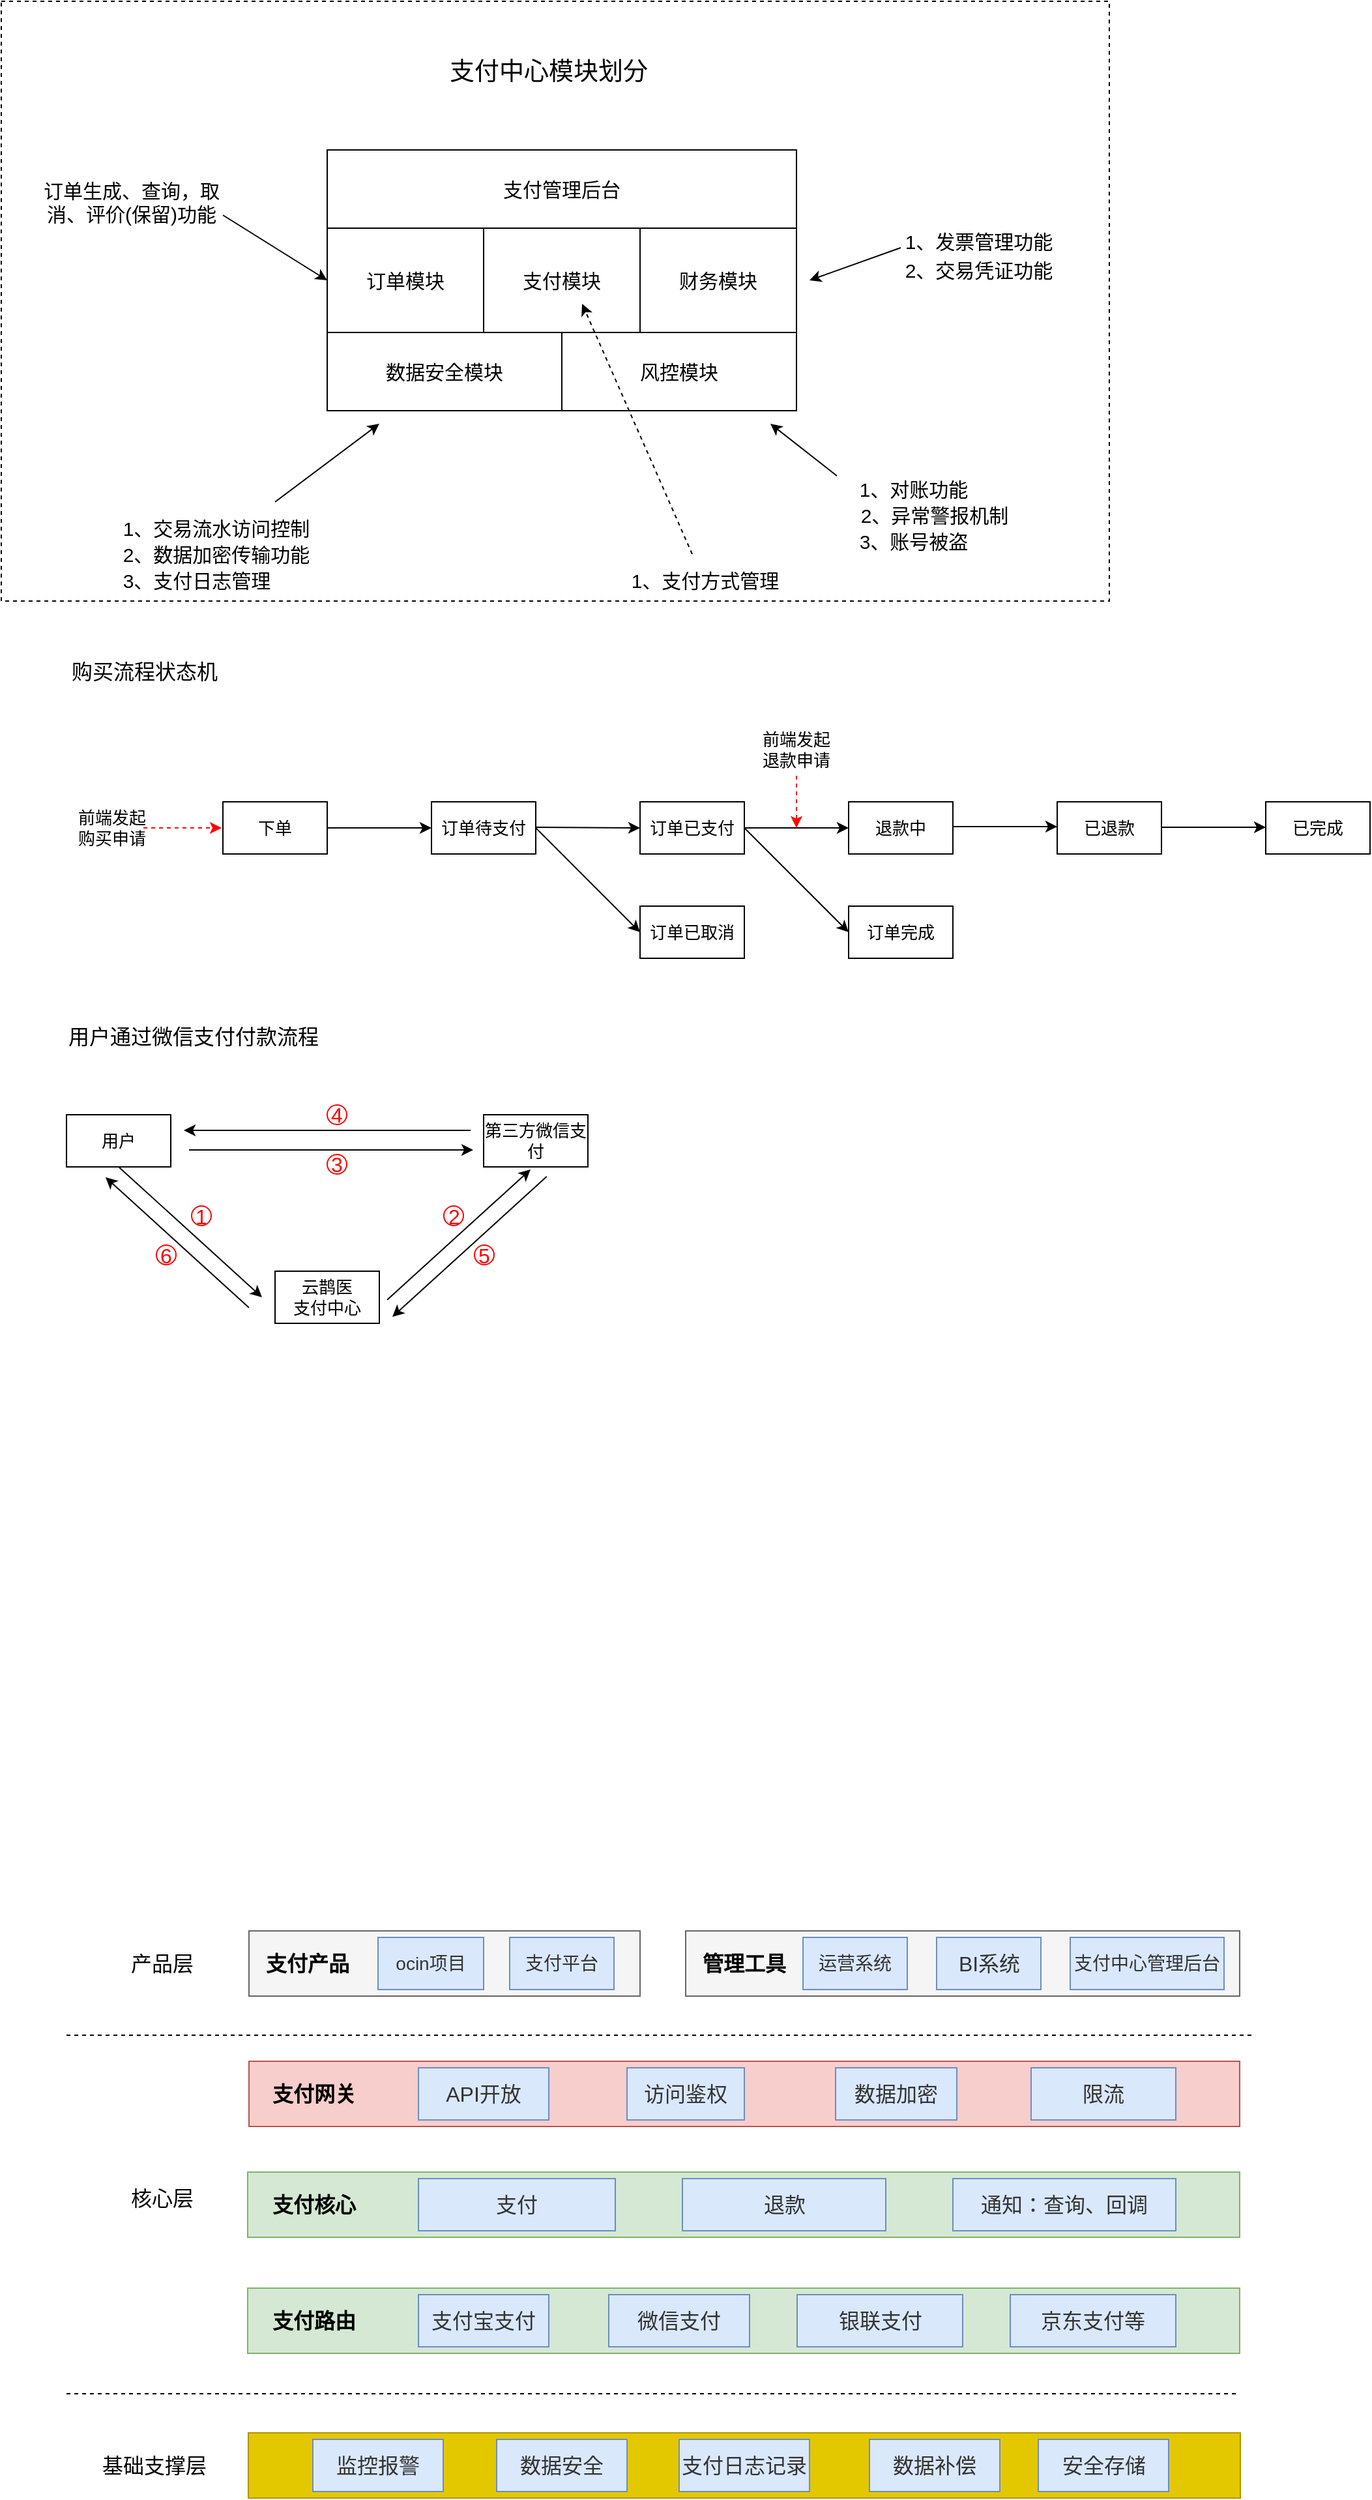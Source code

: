 <mxfile version="12.3.8" type="github" pages="1">
  <diagram id="r472rDjAA9qSprmHRPRD" name="第 1 页">
    <mxGraphModel dx="1550" dy="787" grid="1" gridSize="10" guides="1" tooltips="1" connect="1" arrows="1" fold="1" page="1" pageScale="1" pageWidth="1169" pageHeight="1654" math="0" shadow="0">
      <root>
        <mxCell id="0"/>
        <mxCell id="1" parent="0"/>
        <mxCell id="LZZ9HcQqygnxceF9-jlR-21" value="" style="rounded=0;whiteSpace=wrap;html=1;fontSize=16;fillColor=#f5f5f5;strokeColor=#666666;fontColor=#333333;" vertex="1" parent="1">
          <mxGeometry x="595" y="1720" width="425" height="50" as="geometry"/>
        </mxCell>
        <mxCell id="LZZ9HcQqygnxceF9-jlR-18" value="" style="rounded=0;whiteSpace=wrap;html=1;fontSize=16;fillColor=#f5f5f5;strokeColor=#666666;fontColor=#333333;" vertex="1" parent="1">
          <mxGeometry x="260" y="1720" width="300" height="50" as="geometry"/>
        </mxCell>
        <mxCell id="GhXFJLf9_k68R1W_ulhU-19" value="" style="rounded=0;whiteSpace=wrap;html=1;fontSize=15;dashed=1;movable=0;resizable=0;rotatable=0;deletable=0;editable=0;connectable=0;" parent="1" vertex="1">
          <mxGeometry x="70" y="240" width="850" height="460" as="geometry"/>
        </mxCell>
        <mxCell id="dZmA4iJcxUOx3Vsu7N3r-1" value="&lt;font style=&quot;font-size: 15px&quot;&gt;数据安全模块&lt;/font&gt;" style="rounded=0;whiteSpace=wrap;html=1;" parent="1" vertex="1">
          <mxGeometry x="320" y="494" width="180" height="60" as="geometry"/>
        </mxCell>
        <mxCell id="dZmA4iJcxUOx3Vsu7N3r-2" value="&lt;font style=&quot;font-size: 15px&quot;&gt;风控模块&lt;/font&gt;" style="rounded=0;whiteSpace=wrap;html=1;" parent="1" vertex="1">
          <mxGeometry x="500" y="494" width="180" height="60" as="geometry"/>
        </mxCell>
        <mxCell id="dZmA4iJcxUOx3Vsu7N3r-3" value="&lt;font style=&quot;font-size: 15px&quot;&gt;订单模块&lt;/font&gt;" style="rounded=0;whiteSpace=wrap;html=1;" parent="1" vertex="1">
          <mxGeometry x="320" y="414" width="120" height="80" as="geometry"/>
        </mxCell>
        <mxCell id="dZmA4iJcxUOx3Vsu7N3r-4" value="&lt;font style=&quot;font-size: 15px&quot;&gt;支付模块&lt;/font&gt;" style="rounded=0;whiteSpace=wrap;html=1;" parent="1" vertex="1">
          <mxGeometry x="440" y="414" width="120" height="80" as="geometry"/>
        </mxCell>
        <mxCell id="dZmA4iJcxUOx3Vsu7N3r-5" value="财务模块" style="rounded=0;whiteSpace=wrap;html=1;fontSize=15;" parent="1" vertex="1">
          <mxGeometry x="560" y="414" width="120" height="80" as="geometry"/>
        </mxCell>
        <mxCell id="dZmA4iJcxUOx3Vsu7N3r-7" value="&lt;font style=&quot;font-size: 19px;&quot;&gt;支付中心模块划分&lt;/font&gt;" style="text;html=1;strokeColor=none;fillColor=none;align=center;verticalAlign=middle;whiteSpace=wrap;rounded=0;dashed=1;fontSize=19;" parent="1" vertex="1">
          <mxGeometry x="390" y="284" width="200" height="20" as="geometry"/>
        </mxCell>
        <mxCell id="dZmA4iJcxUOx3Vsu7N3r-20" value="支付管理后台" style="rounded=0;whiteSpace=wrap;html=1;strokeColor=#000000;fontSize=15;" parent="1" vertex="1">
          <mxGeometry x="320" y="354" width="360" height="60" as="geometry"/>
        </mxCell>
        <mxCell id="GhXFJLf9_k68R1W_ulhU-1" value="2、数据加密传输功能" style="text;html=1;strokeColor=none;fillColor=none;align=center;verticalAlign=middle;whiteSpace=wrap;rounded=0;fontSize=15;" parent="1" vertex="1">
          <mxGeometry x="160" y="654" width="150" height="20" as="geometry"/>
        </mxCell>
        <mxCell id="GhXFJLf9_k68R1W_ulhU-2" value="1、发票管理功能" style="text;html=1;strokeColor=none;fillColor=none;align=center;verticalAlign=middle;whiteSpace=wrap;rounded=0;fontSize=15;" parent="1" vertex="1">
          <mxGeometry x="760" y="414" width="120" height="20" as="geometry"/>
        </mxCell>
        <mxCell id="GhXFJLf9_k68R1W_ulhU-3" value="2、交易凭证功能" style="text;html=1;strokeColor=none;fillColor=none;align=center;verticalAlign=middle;whiteSpace=wrap;rounded=0;fontSize=15;" parent="1" vertex="1">
          <mxGeometry x="760" y="436" width="120" height="20" as="geometry"/>
        </mxCell>
        <mxCell id="GhXFJLf9_k68R1W_ulhU-4" value="1、对账功能" style="text;html=1;strokeColor=none;fillColor=none;align=center;verticalAlign=middle;whiteSpace=wrap;rounded=0;fontSize=15;" parent="1" vertex="1">
          <mxGeometry x="720" y="604" width="100" height="20" as="geometry"/>
        </mxCell>
        <mxCell id="GhXFJLf9_k68R1W_ulhU-7" value="" style="endArrow=classic;html=1;fontSize=15;" parent="1" edge="1">
          <mxGeometry width="50" height="50" relative="1" as="geometry">
            <mxPoint x="711" y="604" as="sourcePoint"/>
            <mxPoint x="660" y="564" as="targetPoint"/>
          </mxGeometry>
        </mxCell>
        <mxCell id="GhXFJLf9_k68R1W_ulhU-8" value="" style="endArrow=classic;html=1;fontSize=15;" parent="1" edge="1">
          <mxGeometry width="50" height="50" relative="1" as="geometry">
            <mxPoint x="280" y="624" as="sourcePoint"/>
            <mxPoint x="360" y="564" as="targetPoint"/>
          </mxGeometry>
        </mxCell>
        <mxCell id="GhXFJLf9_k68R1W_ulhU-9" value="" style="endArrow=classic;html=1;fontSize=15;exitX=0;exitY=0.75;exitDx=0;exitDy=0;" parent="1" source="GhXFJLf9_k68R1W_ulhU-2" edge="1">
          <mxGeometry width="50" height="50" relative="1" as="geometry">
            <mxPoint x="740" y="504" as="sourcePoint"/>
            <mxPoint x="690" y="454" as="targetPoint"/>
          </mxGeometry>
        </mxCell>
        <mxCell id="GhXFJLf9_k68R1W_ulhU-10" value="订单生成、查询，取消、评价(保留)功能" style="text;html=1;strokeColor=none;fillColor=none;align=center;verticalAlign=middle;whiteSpace=wrap;rounded=0;fontSize=15;" parent="1" vertex="1">
          <mxGeometry x="100" y="384" width="140" height="20" as="geometry"/>
        </mxCell>
        <mxCell id="GhXFJLf9_k68R1W_ulhU-12" value="" style="endArrow=classic;html=1;fontSize=15;entryX=0;entryY=0.5;entryDx=0;entryDy=0;" parent="1" target="dZmA4iJcxUOx3Vsu7N3r-3" edge="1">
          <mxGeometry width="50" height="50" relative="1" as="geometry">
            <mxPoint x="240" y="404" as="sourcePoint"/>
            <mxPoint x="270" y="344" as="targetPoint"/>
          </mxGeometry>
        </mxCell>
        <mxCell id="GhXFJLf9_k68R1W_ulhU-13" value="1、支付方式管理" style="text;html=1;strokeColor=none;fillColor=none;align=center;verticalAlign=middle;whiteSpace=wrap;rounded=0;fontSize=15;" parent="1" vertex="1">
          <mxGeometry x="540" y="674" width="140" height="20" as="geometry"/>
        </mxCell>
        <mxCell id="GhXFJLf9_k68R1W_ulhU-14" value="" style="endArrow=classic;html=1;fontSize=15;dashed=1;" parent="1" edge="1">
          <mxGeometry width="50" height="50" relative="1" as="geometry">
            <mxPoint x="600" y="664" as="sourcePoint"/>
            <mxPoint x="515.556" y="472" as="targetPoint"/>
          </mxGeometry>
        </mxCell>
        <mxCell id="GhXFJLf9_k68R1W_ulhU-20" value="1、交易流水访问控制" style="text;html=1;strokeColor=none;fillColor=none;align=center;verticalAlign=middle;whiteSpace=wrap;rounded=0;fontSize=15;" parent="1" vertex="1">
          <mxGeometry x="160" y="634" width="150" height="20" as="geometry"/>
        </mxCell>
        <mxCell id="GhXFJLf9_k68R1W_ulhU-21" value="2、异常警报机制" style="text;html=1;strokeColor=none;fillColor=none;align=center;verticalAlign=middle;whiteSpace=wrap;rounded=0;fontSize=15;" parent="1" vertex="1">
          <mxGeometry x="722" y="624" width="128" height="20" as="geometry"/>
        </mxCell>
        <mxCell id="GhXFJLf9_k68R1W_ulhU-22" value="下单" style="rounded=0;whiteSpace=wrap;html=1;fontSize=13;" parent="1" vertex="1">
          <mxGeometry x="240" y="854" width="80" height="40" as="geometry"/>
        </mxCell>
        <mxCell id="GhXFJLf9_k68R1W_ulhU-24" value="购买流程状态机" style="text;html=1;strokeColor=none;fillColor=none;align=center;verticalAlign=middle;whiteSpace=wrap;rounded=0;dashed=1;fontSize=16;fontStyle=0" parent="1" vertex="1">
          <mxGeometry x="120" y="744" width="120" height="20" as="geometry"/>
        </mxCell>
        <mxCell id="GhXFJLf9_k68R1W_ulhU-28" value="订单待支付" style="rounded=0;whiteSpace=wrap;html=1;fontSize=13;" parent="1" vertex="1">
          <mxGeometry x="400" y="854" width="80" height="40" as="geometry"/>
        </mxCell>
        <mxCell id="GhXFJLf9_k68R1W_ulhU-29" value="订单已支付" style="rounded=0;whiteSpace=wrap;html=1;fontSize=13;" parent="1" vertex="1">
          <mxGeometry x="560" y="854" width="80" height="40" as="geometry"/>
        </mxCell>
        <mxCell id="GhXFJLf9_k68R1W_ulhU-30" value="订单已取消" style="rounded=0;whiteSpace=wrap;html=1;fontSize=13;" parent="1" vertex="1">
          <mxGeometry x="560" y="934" width="80" height="40" as="geometry"/>
        </mxCell>
        <mxCell id="GhXFJLf9_k68R1W_ulhU-31" value="退款中" style="rounded=0;whiteSpace=wrap;html=1;fontSize=13;" parent="1" vertex="1">
          <mxGeometry x="720" y="854" width="80" height="40" as="geometry"/>
        </mxCell>
        <mxCell id="GhXFJLf9_k68R1W_ulhU-32" value="已退款" style="rounded=0;whiteSpace=wrap;html=1;fontSize=13;" parent="1" vertex="1">
          <mxGeometry x="880" y="854" width="80" height="40" as="geometry"/>
        </mxCell>
        <mxCell id="GhXFJLf9_k68R1W_ulhU-33" value="" style="endArrow=classic;html=1;fontSize=13;entryX=0;entryY=0.5;entryDx=0;entryDy=0;exitX=1;exitY=0.5;exitDx=0;exitDy=0;" parent="1" source="GhXFJLf9_k68R1W_ulhU-22" target="GhXFJLf9_k68R1W_ulhU-28" edge="1">
          <mxGeometry width="50" height="50" relative="1" as="geometry">
            <mxPoint x="320" y="904" as="sourcePoint"/>
            <mxPoint x="370" y="854" as="targetPoint"/>
          </mxGeometry>
        </mxCell>
        <mxCell id="GhXFJLf9_k68R1W_ulhU-34" value="" style="endArrow=classic;html=1;fontSize=13;entryX=0;entryY=0.5;entryDx=0;entryDy=0;exitX=1;exitY=0.5;exitDx=0;exitDy=0;" parent="1" target="GhXFJLf9_k68R1W_ulhU-29" edge="1">
          <mxGeometry width="50" height="50" relative="1" as="geometry">
            <mxPoint x="480" y="873.5" as="sourcePoint"/>
            <mxPoint x="560" y="873.5" as="targetPoint"/>
          </mxGeometry>
        </mxCell>
        <mxCell id="GhXFJLf9_k68R1W_ulhU-35" value="" style="endArrow=classic;html=1;fontSize=13;entryX=0;entryY=0.5;entryDx=0;entryDy=0;" parent="1" target="GhXFJLf9_k68R1W_ulhU-30" edge="1">
          <mxGeometry width="50" height="50" relative="1" as="geometry">
            <mxPoint x="480" y="874" as="sourcePoint"/>
            <mxPoint x="560" y="841" as="targetPoint"/>
          </mxGeometry>
        </mxCell>
        <mxCell id="GhXFJLf9_k68R1W_ulhU-36" value="" style="endArrow=classic;html=1;fontSize=13;entryX=0;entryY=0.5;entryDx=0;entryDy=0;exitX=1;exitY=0.5;exitDx=0;exitDy=0;" parent="1" source="GhXFJLf9_k68R1W_ulhU-29" target="GhXFJLf9_k68R1W_ulhU-31" edge="1">
          <mxGeometry width="50" height="50" relative="1" as="geometry">
            <mxPoint x="660" y="904" as="sourcePoint"/>
            <mxPoint x="710" y="854" as="targetPoint"/>
          </mxGeometry>
        </mxCell>
        <mxCell id="GhXFJLf9_k68R1W_ulhU-37" value="" style="endArrow=classic;html=1;fontSize=13;entryX=0;entryY=0.5;entryDx=0;entryDy=0;exitX=1;exitY=0.5;exitDx=0;exitDy=0;" parent="1" edge="1">
          <mxGeometry width="50" height="50" relative="1" as="geometry">
            <mxPoint x="800" y="873" as="sourcePoint"/>
            <mxPoint x="880" y="873" as="targetPoint"/>
          </mxGeometry>
        </mxCell>
        <mxCell id="GhXFJLf9_k68R1W_ulhU-38" value="订单完成" style="rounded=0;whiteSpace=wrap;html=1;fontSize=13;" parent="1" vertex="1">
          <mxGeometry x="720" y="934" width="80" height="40" as="geometry"/>
        </mxCell>
        <mxCell id="GhXFJLf9_k68R1W_ulhU-39" value="" style="endArrow=classic;html=1;fontSize=13;entryX=0;entryY=0.5;entryDx=0;entryDy=0;exitX=1;exitY=0.5;exitDx=0;exitDy=0;" parent="1" source="GhXFJLf9_k68R1W_ulhU-29" target="GhXFJLf9_k68R1W_ulhU-38" edge="1">
          <mxGeometry width="50" height="50" relative="1" as="geometry">
            <mxPoint x="640" y="934" as="sourcePoint"/>
            <mxPoint x="690" y="884" as="targetPoint"/>
          </mxGeometry>
        </mxCell>
        <mxCell id="GhXFJLf9_k68R1W_ulhU-41" value="前端发起&lt;br&gt;退款申请" style="text;html=1;strokeColor=none;fillColor=none;align=center;verticalAlign=middle;whiteSpace=wrap;rounded=0;fontSize=13;" parent="1" vertex="1">
          <mxGeometry x="640" y="804" width="80" height="20" as="geometry"/>
        </mxCell>
        <mxCell id="GhXFJLf9_k68R1W_ulhU-42" value="" style="endArrow=classic;html=1;fontSize=13;strokeColor=#FF0000;dashed=1;" parent="1" edge="1">
          <mxGeometry width="50" height="50" relative="1" as="geometry">
            <mxPoint x="680" y="834" as="sourcePoint"/>
            <mxPoint x="680" y="874" as="targetPoint"/>
          </mxGeometry>
        </mxCell>
        <mxCell id="GhXFJLf9_k68R1W_ulhU-47" value="前端发起&lt;br&gt;购买申请" style="text;html=1;strokeColor=none;fillColor=none;align=center;verticalAlign=middle;whiteSpace=wrap;rounded=0;fontSize=13;" parent="1" vertex="1">
          <mxGeometry x="115" y="864" width="80" height="20" as="geometry"/>
        </mxCell>
        <mxCell id="GhXFJLf9_k68R1W_ulhU-48" value="" style="endArrow=classic;html=1;fontSize=13;entryX=0;entryY=0.5;entryDx=0;entryDy=0;dashed=1;strokeColor=#FF0000;" parent="1" edge="1">
          <mxGeometry width="50" height="50" relative="1" as="geometry">
            <mxPoint x="179" y="874" as="sourcePoint"/>
            <mxPoint x="239" y="874" as="targetPoint"/>
          </mxGeometry>
        </mxCell>
        <mxCell id="GhXFJLf9_k68R1W_ulhU-51" value="已完成" style="rounded=0;whiteSpace=wrap;html=1;fontSize=13;" parent="1" vertex="1">
          <mxGeometry x="1040" y="854" width="80" height="40" as="geometry"/>
        </mxCell>
        <mxCell id="GhXFJLf9_k68R1W_ulhU-52" value="" style="endArrow=classic;html=1;fontSize=13;entryX=0;entryY=0.5;entryDx=0;entryDy=0;exitX=1;exitY=0.5;exitDx=0;exitDy=0;" parent="1" edge="1">
          <mxGeometry width="50" height="50" relative="1" as="geometry">
            <mxPoint x="960" y="873.5" as="sourcePoint"/>
            <mxPoint x="1040" y="873.5" as="targetPoint"/>
          </mxGeometry>
        </mxCell>
        <mxCell id="GhXFJLf9_k68R1W_ulhU-53" value="用户通过微信支付付款流程" style="text;html=1;strokeColor=none;fillColor=none;align=center;verticalAlign=middle;whiteSpace=wrap;rounded=0;dashed=1;fontSize=16;fontStyle=0" parent="1" vertex="1">
          <mxGeometry x="115" y="1024" width="205" height="20" as="geometry"/>
        </mxCell>
        <mxCell id="GhXFJLf9_k68R1W_ulhU-54" value="用户下单" style="rounded=0;whiteSpace=wrap;html=1;fontSize=13;" parent="1" vertex="1">
          <mxGeometry x="120" y="1094" width="80" height="40" as="geometry"/>
        </mxCell>
        <mxCell id="GhXFJLf9_k68R1W_ulhU-55" value="云鹊医&lt;br&gt;支付中心" style="rounded=0;whiteSpace=wrap;html=1;fontSize=13;" parent="1" vertex="1">
          <mxGeometry x="280" y="1214" width="80" height="40" as="geometry"/>
        </mxCell>
        <mxCell id="GhXFJLf9_k68R1W_ulhU-56" value="第三方微信支付" style="rounded=0;whiteSpace=wrap;html=1;fontSize=13;" parent="1" vertex="1">
          <mxGeometry x="440" y="1094" width="80" height="40" as="geometry"/>
        </mxCell>
        <mxCell id="GhXFJLf9_k68R1W_ulhU-58" value="用户" style="rounded=0;whiteSpace=wrap;html=1;fontSize=13;" parent="1" vertex="1">
          <mxGeometry x="120" y="1094" width="80" height="40" as="geometry"/>
        </mxCell>
        <mxCell id="GhXFJLf9_k68R1W_ulhU-59" value="" style="endArrow=classic;html=1;strokeColor=#000000;fontSize=16;exitX=0.5;exitY=1;exitDx=0;exitDy=0;" parent="1" source="GhXFJLf9_k68R1W_ulhU-58" edge="1">
          <mxGeometry width="50" height="50" relative="1" as="geometry">
            <mxPoint x="160" y="1184" as="sourcePoint"/>
            <mxPoint x="270" y="1234" as="targetPoint"/>
          </mxGeometry>
        </mxCell>
        <mxCell id="GhXFJLf9_k68R1W_ulhU-60" value="" style="endArrow=classic;html=1;strokeColor=#000000;fontSize=16;entryX=0.5;entryY=1;entryDx=0;entryDy=0;" parent="1" edge="1">
          <mxGeometry width="50" height="50" relative="1" as="geometry">
            <mxPoint x="366" y="1236" as="sourcePoint"/>
            <mxPoint x="476" y="1136" as="targetPoint"/>
          </mxGeometry>
        </mxCell>
        <mxCell id="GhXFJLf9_k68R1W_ulhU-61" value="" style="endArrow=classic;html=1;strokeColor=#000000;fontSize=16;entryX=0;entryY=0.5;entryDx=0;entryDy=0;" parent="1" edge="1">
          <mxGeometry width="50" height="50" relative="1" as="geometry">
            <mxPoint x="214" y="1121" as="sourcePoint"/>
            <mxPoint x="432" y="1121" as="targetPoint"/>
          </mxGeometry>
        </mxCell>
        <mxCell id="GhXFJLf9_k68R1W_ulhU-62" value="" style="endArrow=classic;html=1;strokeColor=#000000;fontSize=16;exitX=0.605;exitY=1.06;exitDx=0;exitDy=0;exitPerimeter=0;" parent="1" edge="1">
          <mxGeometry width="50" height="50" relative="1" as="geometry">
            <mxPoint x="488.4" y="1141.4" as="sourcePoint"/>
            <mxPoint x="370" y="1249" as="targetPoint"/>
          </mxGeometry>
        </mxCell>
        <mxCell id="GhXFJLf9_k68R1W_ulhU-63" value="" style="endArrow=classic;html=1;strokeColor=#000000;fontSize=16;" parent="1" edge="1">
          <mxGeometry width="50" height="50" relative="1" as="geometry">
            <mxPoint x="260" y="1242" as="sourcePoint"/>
            <mxPoint x="150" y="1142" as="targetPoint"/>
          </mxGeometry>
        </mxCell>
        <mxCell id="GhXFJLf9_k68R1W_ulhU-64" value="" style="endArrow=classic;html=1;strokeColor=#000000;fontSize=16;" parent="1" edge="1">
          <mxGeometry width="50" height="50" relative="1" as="geometry">
            <mxPoint x="430" y="1106" as="sourcePoint"/>
            <mxPoint x="210" y="1106" as="targetPoint"/>
          </mxGeometry>
        </mxCell>
        <mxCell id="GhXFJLf9_k68R1W_ulhU-65" value="&lt;font color=&quot;#ff0000&quot;&gt;1&lt;/font&gt;" style="ellipse;whiteSpace=wrap;html=1;aspect=fixed;fontSize=16;strokeColor=#FF0000;" parent="1" vertex="1">
          <mxGeometry x="216" y="1164" width="15" height="15" as="geometry"/>
        </mxCell>
        <mxCell id="GhXFJLf9_k68R1W_ulhU-68" value="&lt;font color=&quot;#ff0000&quot;&gt;2&lt;/font&gt;" style="ellipse;whiteSpace=wrap;html=1;aspect=fixed;fontSize=16;strokeColor=#FF0000;" parent="1" vertex="1">
          <mxGeometry x="409.5" y="1164" width="15" height="15" as="geometry"/>
        </mxCell>
        <mxCell id="GhXFJLf9_k68R1W_ulhU-70" value="&lt;font color=&quot;#ff0000&quot;&gt;3&lt;/font&gt;" style="ellipse;whiteSpace=wrap;html=1;aspect=fixed;fontSize=16;strokeColor=#FF0000;" parent="1" vertex="1">
          <mxGeometry x="320" y="1124.5" width="15" height="15" as="geometry"/>
        </mxCell>
        <mxCell id="GhXFJLf9_k68R1W_ulhU-71" value="&lt;font color=&quot;#ff0000&quot;&gt;4&lt;/font&gt;" style="ellipse;whiteSpace=wrap;html=1;aspect=fixed;fontSize=16;strokeColor=#FF0000;" parent="1" vertex="1">
          <mxGeometry x="320" y="1086.5" width="15" height="15" as="geometry"/>
        </mxCell>
        <mxCell id="GhXFJLf9_k68R1W_ulhU-72" value="&lt;font color=&quot;#ff0000&quot;&gt;5&lt;/font&gt;" style="ellipse;whiteSpace=wrap;html=1;aspect=fixed;fontSize=16;strokeColor=#FF0000;" parent="1" vertex="1">
          <mxGeometry x="433" y="1194" width="15" height="15" as="geometry"/>
        </mxCell>
        <mxCell id="GhXFJLf9_k68R1W_ulhU-73" value="&lt;font color=&quot;#ff0000&quot;&gt;6&lt;/font&gt;" style="ellipse;whiteSpace=wrap;html=1;aspect=fixed;fontSize=16;strokeColor=#FF0000;" parent="1" vertex="1">
          <mxGeometry x="189" y="1194" width="15" height="15" as="geometry"/>
        </mxCell>
        <mxCell id="LZZ9HcQqygnxceF9-jlR-2" value="3、账号被盗" style="text;html=1;strokeColor=none;fillColor=none;align=center;verticalAlign=middle;whiteSpace=wrap;rounded=0;fontSize=15;" vertex="1" parent="1">
          <mxGeometry x="725" y="644" width="90" height="20" as="geometry"/>
        </mxCell>
        <mxCell id="LZZ9HcQqygnxceF9-jlR-3" value="3、支付日志管理" style="text;html=1;strokeColor=none;fillColor=none;align=center;verticalAlign=middle;whiteSpace=wrap;rounded=0;fontSize=15;" vertex="1" parent="1">
          <mxGeometry x="160" y="674" width="120" height="20" as="geometry"/>
        </mxCell>
        <mxCell id="LZZ9HcQqygnxceF9-jlR-9" value="产品层" style="text;html=1;strokeColor=none;fillColor=none;align=center;verticalAlign=middle;whiteSpace=wrap;rounded=0;fontSize=16;" vertex="1" parent="1">
          <mxGeometry x="162.5" y="1734.5" width="61" height="20" as="geometry"/>
        </mxCell>
        <mxCell id="LZZ9HcQqygnxceF9-jlR-10" value="核心层" style="text;html=1;strokeColor=none;fillColor=none;align=center;verticalAlign=middle;whiteSpace=wrap;rounded=0;fontSize=16;" vertex="1" parent="1">
          <mxGeometry x="162.5" y="1915" width="61" height="20" as="geometry"/>
        </mxCell>
        <mxCell id="LZZ9HcQqygnxceF9-jlR-11" value="基础支撑层" style="text;html=1;strokeColor=none;fillColor=none;align=center;verticalAlign=middle;whiteSpace=wrap;rounded=0;fontSize=16;" vertex="1" parent="1">
          <mxGeometry x="144" y="2120" width="87" height="20" as="geometry"/>
        </mxCell>
        <mxCell id="LZZ9HcQqygnxceF9-jlR-12" value="" style="endArrow=none;dashed=1;html=1;fontSize=16;" edge="1" parent="1">
          <mxGeometry width="50" height="50" relative="1" as="geometry">
            <mxPoint x="120" y="1800" as="sourcePoint"/>
            <mxPoint x="1030" y="1800" as="targetPoint"/>
          </mxGeometry>
        </mxCell>
        <mxCell id="LZZ9HcQqygnxceF9-jlR-13" value="" style="endArrow=none;dashed=1;html=1;fontSize=16;" edge="1" parent="1">
          <mxGeometry width="50" height="50" relative="1" as="geometry">
            <mxPoint x="120" y="2075" as="sourcePoint"/>
            <mxPoint x="1020" y="2075" as="targetPoint"/>
          </mxGeometry>
        </mxCell>
        <mxCell id="LZZ9HcQqygnxceF9-jlR-14" value="&lt;p class=&quot;MsoNormal&quot; style=&quot;font-size: 14px&quot;&gt;&lt;span style=&quot;color: rgb(51, 51, 51); letter-spacing: 0pt; background-image: initial; background-position: initial; background-size: initial; background-repeat: initial; background-attachment: initial; background-origin: initial; background-clip: initial;&quot;&gt;ocin&lt;font face=&quot;宋体&quot; style=&quot;font-size: 14px&quot;&gt;项目&lt;/font&gt;&lt;/span&gt;&lt;/p&gt;" style="rounded=0;whiteSpace=wrap;html=1;fontSize=16;fillColor=#dae8fc;strokeColor=#6c8ebf;labelBackgroundColor=none;" vertex="1" parent="1">
          <mxGeometry x="359" y="1725" width="81" height="40" as="geometry"/>
        </mxCell>
        <mxCell id="LZZ9HcQqygnxceF9-jlR-15" value="&lt;p class=&quot;MsoNormal&quot; style=&quot;font-size: 14px&quot;&gt;&lt;font color=&quot;#333333&quot;&gt;&lt;span style=&quot;&quot;&gt;支付中心管理后台&lt;/span&gt;&lt;/font&gt;&lt;/p&gt;" style="rounded=0;whiteSpace=wrap;html=1;fontSize=16;fillColor=#dae8fc;strokeColor=#6c8ebf;labelBackgroundColor=none;" vertex="1" parent="1">
          <mxGeometry x="890" y="1725" width="118" height="40" as="geometry"/>
        </mxCell>
        <mxCell id="LZZ9HcQqygnxceF9-jlR-16" value="&lt;p class=&quot;MsoNormal&quot; style=&quot;font-size: 14px&quot;&gt;&lt;font color=&quot;#333333&quot;&gt;&lt;span&gt;支付平台&lt;/span&gt;&lt;/font&gt;&lt;/p&gt;" style="rounded=0;whiteSpace=wrap;html=1;fontSize=16;fillColor=#dae8fc;strokeColor=#6c8ebf;labelBackgroundColor=none;" vertex="1" parent="1">
          <mxGeometry x="460" y="1725" width="80" height="40" as="geometry"/>
        </mxCell>
        <mxCell id="LZZ9HcQqygnxceF9-jlR-17" value="&lt;p class=&quot;MsoNormal&quot; style=&quot;font-size: 14px&quot;&gt;&lt;font color=&quot;#333333&quot;&gt;&lt;span style=&quot;&quot;&gt;运营系统&lt;/span&gt;&lt;/font&gt;&lt;/p&gt;" style="rounded=0;whiteSpace=wrap;html=1;fontSize=16;fillColor=#dae8fc;strokeColor=#6c8ebf;labelBackgroundColor=none;" vertex="1" parent="1">
          <mxGeometry x="685" y="1725" width="80" height="40" as="geometry"/>
        </mxCell>
        <mxCell id="LZZ9HcQqygnxceF9-jlR-19" value="&lt;font color=&quot;#333333&quot;&gt;BI系统&lt;/font&gt;" style="rounded=0;whiteSpace=wrap;html=1;fontSize=16;fillColor=#dae8fc;strokeColor=#6c8ebf;labelBackgroundColor=none;" vertex="1" parent="1">
          <mxGeometry x="787.5" y="1725" width="80" height="40" as="geometry"/>
        </mxCell>
        <mxCell id="LZZ9HcQqygnxceF9-jlR-20" value="支付产品" style="text;html=1;strokeColor=none;fillColor=none;align=center;verticalAlign=middle;whiteSpace=wrap;rounded=0;labelBackgroundColor=none;fontSize=16;fontStyle=1" vertex="1" parent="1">
          <mxGeometry x="270" y="1735" width="70" height="20" as="geometry"/>
        </mxCell>
        <mxCell id="LZZ9HcQqygnxceF9-jlR-22" value="管理工具" style="text;html=1;strokeColor=none;fillColor=none;align=center;verticalAlign=middle;whiteSpace=wrap;rounded=0;labelBackgroundColor=none;fontSize=16;fontStyle=1" vertex="1" parent="1">
          <mxGeometry x="605" y="1735" width="70" height="20" as="geometry"/>
        </mxCell>
        <mxCell id="LZZ9HcQqygnxceF9-jlR-23" value="" style="rounded=0;whiteSpace=wrap;html=1;fontSize=16;fillColor=#f8cecc;strokeColor=#b85450;" vertex="1" parent="1">
          <mxGeometry x="260" y="1820" width="760" height="50" as="geometry"/>
        </mxCell>
        <mxCell id="LZZ9HcQqygnxceF9-jlR-24" value="支付网关" style="text;html=1;strokeColor=none;fillColor=none;align=center;verticalAlign=middle;whiteSpace=wrap;rounded=0;labelBackgroundColor=none;fontSize=16;fontStyle=1" vertex="1" parent="1">
          <mxGeometry x="275" y="1835" width="70" height="20" as="geometry"/>
        </mxCell>
        <mxCell id="LZZ9HcQqygnxceF9-jlR-25" value="&lt;font color=&quot;#333333&quot;&gt;API开放&lt;/font&gt;" style="rounded=0;whiteSpace=wrap;html=1;fontSize=16;fillColor=#dae8fc;strokeColor=#6c8ebf;labelBackgroundColor=none;" vertex="1" parent="1">
          <mxGeometry x="390" y="1825" width="100" height="40" as="geometry"/>
        </mxCell>
        <mxCell id="LZZ9HcQqygnxceF9-jlR-26" value="&lt;font color=&quot;#333333&quot;&gt;访问鉴权&lt;/font&gt;" style="rounded=0;whiteSpace=wrap;html=1;fontSize=16;fillColor=#dae8fc;strokeColor=#6c8ebf;labelBackgroundColor=none;" vertex="1" parent="1">
          <mxGeometry x="550" y="1825" width="90" height="40" as="geometry"/>
        </mxCell>
        <mxCell id="LZZ9HcQqygnxceF9-jlR-27" value="&lt;font color=&quot;#333333&quot;&gt;数据加密&lt;/font&gt;" style="rounded=0;whiteSpace=wrap;html=1;fontSize=16;fillColor=#dae8fc;strokeColor=#6c8ebf;labelBackgroundColor=none;" vertex="1" parent="1">
          <mxGeometry x="710" y="1825" width="93" height="40" as="geometry"/>
        </mxCell>
        <mxCell id="LZZ9HcQqygnxceF9-jlR-28" value="&lt;font color=&quot;#333333&quot;&gt;限流&lt;/font&gt;" style="rounded=0;whiteSpace=wrap;html=1;fontSize=16;fillColor=#dae8fc;strokeColor=#6c8ebf;labelBackgroundColor=none;" vertex="1" parent="1">
          <mxGeometry x="860" y="1825" width="111" height="40" as="geometry"/>
        </mxCell>
        <mxCell id="LZZ9HcQqygnxceF9-jlR-30" value="" style="rounded=0;whiteSpace=wrap;html=1;fontSize=16;fillColor=#d5e8d4;strokeColor=#82b366;" vertex="1" parent="1">
          <mxGeometry x="259" y="1905" width="761" height="50" as="geometry"/>
        </mxCell>
        <mxCell id="LZZ9HcQqygnxceF9-jlR-31" value="支付核心" style="text;html=1;strokeColor=none;fillColor=none;align=center;verticalAlign=middle;whiteSpace=wrap;rounded=0;labelBackgroundColor=none;fontSize=16;fontStyle=1" vertex="1" parent="1">
          <mxGeometry x="275" y="1920" width="70" height="20" as="geometry"/>
        </mxCell>
        <mxCell id="LZZ9HcQqygnxceF9-jlR-32" value="&lt;font color=&quot;#333333&quot;&gt;支付&lt;/font&gt;" style="rounded=0;whiteSpace=wrap;html=1;fontSize=16;fillColor=#dae8fc;strokeColor=#6c8ebf;labelBackgroundColor=none;" vertex="1" parent="1">
          <mxGeometry x="390" y="1910" width="151" height="40" as="geometry"/>
        </mxCell>
        <mxCell id="LZZ9HcQqygnxceF9-jlR-33" value="&lt;font color=&quot;#333333&quot;&gt;退款&lt;/font&gt;" style="rounded=0;whiteSpace=wrap;html=1;fontSize=16;fillColor=#dae8fc;strokeColor=#6c8ebf;labelBackgroundColor=none;" vertex="1" parent="1">
          <mxGeometry x="592.5" y="1910" width="156" height="40" as="geometry"/>
        </mxCell>
        <mxCell id="LZZ9HcQqygnxceF9-jlR-34" value="&lt;font color=&quot;#333333&quot;&gt;通知：查询、回调&lt;/font&gt;" style="rounded=0;whiteSpace=wrap;html=1;fontSize=16;fillColor=#dae8fc;strokeColor=#6c8ebf;labelBackgroundColor=none;" vertex="1" parent="1">
          <mxGeometry x="800" y="1910" width="171" height="40" as="geometry"/>
        </mxCell>
        <mxCell id="LZZ9HcQqygnxceF9-jlR-35" value="" style="rounded=0;whiteSpace=wrap;html=1;fontSize=16;fillColor=#d5e8d4;strokeColor=#82b366;" vertex="1" parent="1">
          <mxGeometry x="259" y="1994" width="761" height="50" as="geometry"/>
        </mxCell>
        <mxCell id="LZZ9HcQqygnxceF9-jlR-36" value="支付路由" style="text;html=1;strokeColor=none;fillColor=none;align=center;verticalAlign=middle;whiteSpace=wrap;rounded=0;labelBackgroundColor=none;fontSize=16;fontStyle=1" vertex="1" parent="1">
          <mxGeometry x="275" y="2009" width="70" height="20" as="geometry"/>
        </mxCell>
        <mxCell id="LZZ9HcQqygnxceF9-jlR-37" value="&lt;font color=&quot;#333333&quot;&gt;支付宝支付&lt;/font&gt;" style="rounded=0;whiteSpace=wrap;html=1;fontSize=16;fillColor=#dae8fc;strokeColor=#6c8ebf;labelBackgroundColor=none;" vertex="1" parent="1">
          <mxGeometry x="390" y="1999" width="100" height="40" as="geometry"/>
        </mxCell>
        <mxCell id="LZZ9HcQqygnxceF9-jlR-38" value="&lt;font color=&quot;#333333&quot;&gt;微信支付&lt;/font&gt;" style="rounded=0;whiteSpace=wrap;html=1;fontSize=16;fillColor=#dae8fc;strokeColor=#6c8ebf;labelBackgroundColor=none;" vertex="1" parent="1">
          <mxGeometry x="536" y="1999" width="108" height="40" as="geometry"/>
        </mxCell>
        <mxCell id="LZZ9HcQqygnxceF9-jlR-39" value="&lt;font color=&quot;#333333&quot;&gt;银联支付&lt;/font&gt;" style="rounded=0;whiteSpace=wrap;html=1;fontSize=16;fillColor=#dae8fc;strokeColor=#6c8ebf;labelBackgroundColor=none;" vertex="1" parent="1">
          <mxGeometry x="680.5" y="1999" width="127" height="40" as="geometry"/>
        </mxCell>
        <mxCell id="LZZ9HcQqygnxceF9-jlR-40" value="&lt;font color=&quot;#333333&quot;&gt;京东支付等&lt;/font&gt;" style="rounded=0;whiteSpace=wrap;html=1;fontSize=16;fillColor=#dae8fc;strokeColor=#6c8ebf;labelBackgroundColor=none;" vertex="1" parent="1">
          <mxGeometry x="844" y="1999" width="127" height="40" as="geometry"/>
        </mxCell>
        <mxCell id="LZZ9HcQqygnxceF9-jlR-41" value="" style="rounded=0;whiteSpace=wrap;html=1;fontSize=16;fillColor=#e3c800;strokeColor=#B09500;fontColor=#ffffff;" vertex="1" parent="1">
          <mxGeometry x="259.5" y="2105" width="761" height="50" as="geometry"/>
        </mxCell>
        <mxCell id="LZZ9HcQqygnxceF9-jlR-43" value="&lt;font color=&quot;#333333&quot;&gt;监控报警&lt;/font&gt;" style="rounded=0;whiteSpace=wrap;html=1;fontSize=16;fillColor=#dae8fc;strokeColor=#6c8ebf;labelBackgroundColor=none;" vertex="1" parent="1">
          <mxGeometry x="309" y="2110" width="100" height="40" as="geometry"/>
        </mxCell>
        <mxCell id="LZZ9HcQqygnxceF9-jlR-47" value="&lt;font color=&quot;#333333&quot;&gt;数据安全&lt;/font&gt;" style="rounded=0;whiteSpace=wrap;html=1;fontSize=16;fillColor=#dae8fc;strokeColor=#6c8ebf;labelBackgroundColor=none;" vertex="1" parent="1">
          <mxGeometry x="450" y="2110" width="100" height="40" as="geometry"/>
        </mxCell>
        <mxCell id="LZZ9HcQqygnxceF9-jlR-48" value="&lt;font color=&quot;#333333&quot;&gt;支付日志记录&lt;/font&gt;" style="rounded=0;whiteSpace=wrap;html=1;fontSize=16;fillColor=#dae8fc;strokeColor=#6c8ebf;labelBackgroundColor=none;" vertex="1" parent="1">
          <mxGeometry x="590" y="2110" width="100" height="40" as="geometry"/>
        </mxCell>
        <mxCell id="LZZ9HcQqygnxceF9-jlR-49" value="&lt;font color=&quot;#333333&quot;&gt;数据补偿&lt;/font&gt;" style="rounded=0;whiteSpace=wrap;html=1;fontSize=16;fillColor=#dae8fc;strokeColor=#6c8ebf;labelBackgroundColor=none;" vertex="1" parent="1">
          <mxGeometry x="736" y="2110" width="100" height="40" as="geometry"/>
        </mxCell>
        <mxCell id="LZZ9HcQqygnxceF9-jlR-50" value="&lt;font color=&quot;#333333&quot;&gt;安全存储&lt;/font&gt;" style="rounded=0;whiteSpace=wrap;html=1;fontSize=16;fillColor=#dae8fc;strokeColor=#6c8ebf;labelBackgroundColor=none;" vertex="1" parent="1">
          <mxGeometry x="865.5" y="2110" width="100" height="40" as="geometry"/>
        </mxCell>
      </root>
    </mxGraphModel>
  </diagram>
</mxfile>
